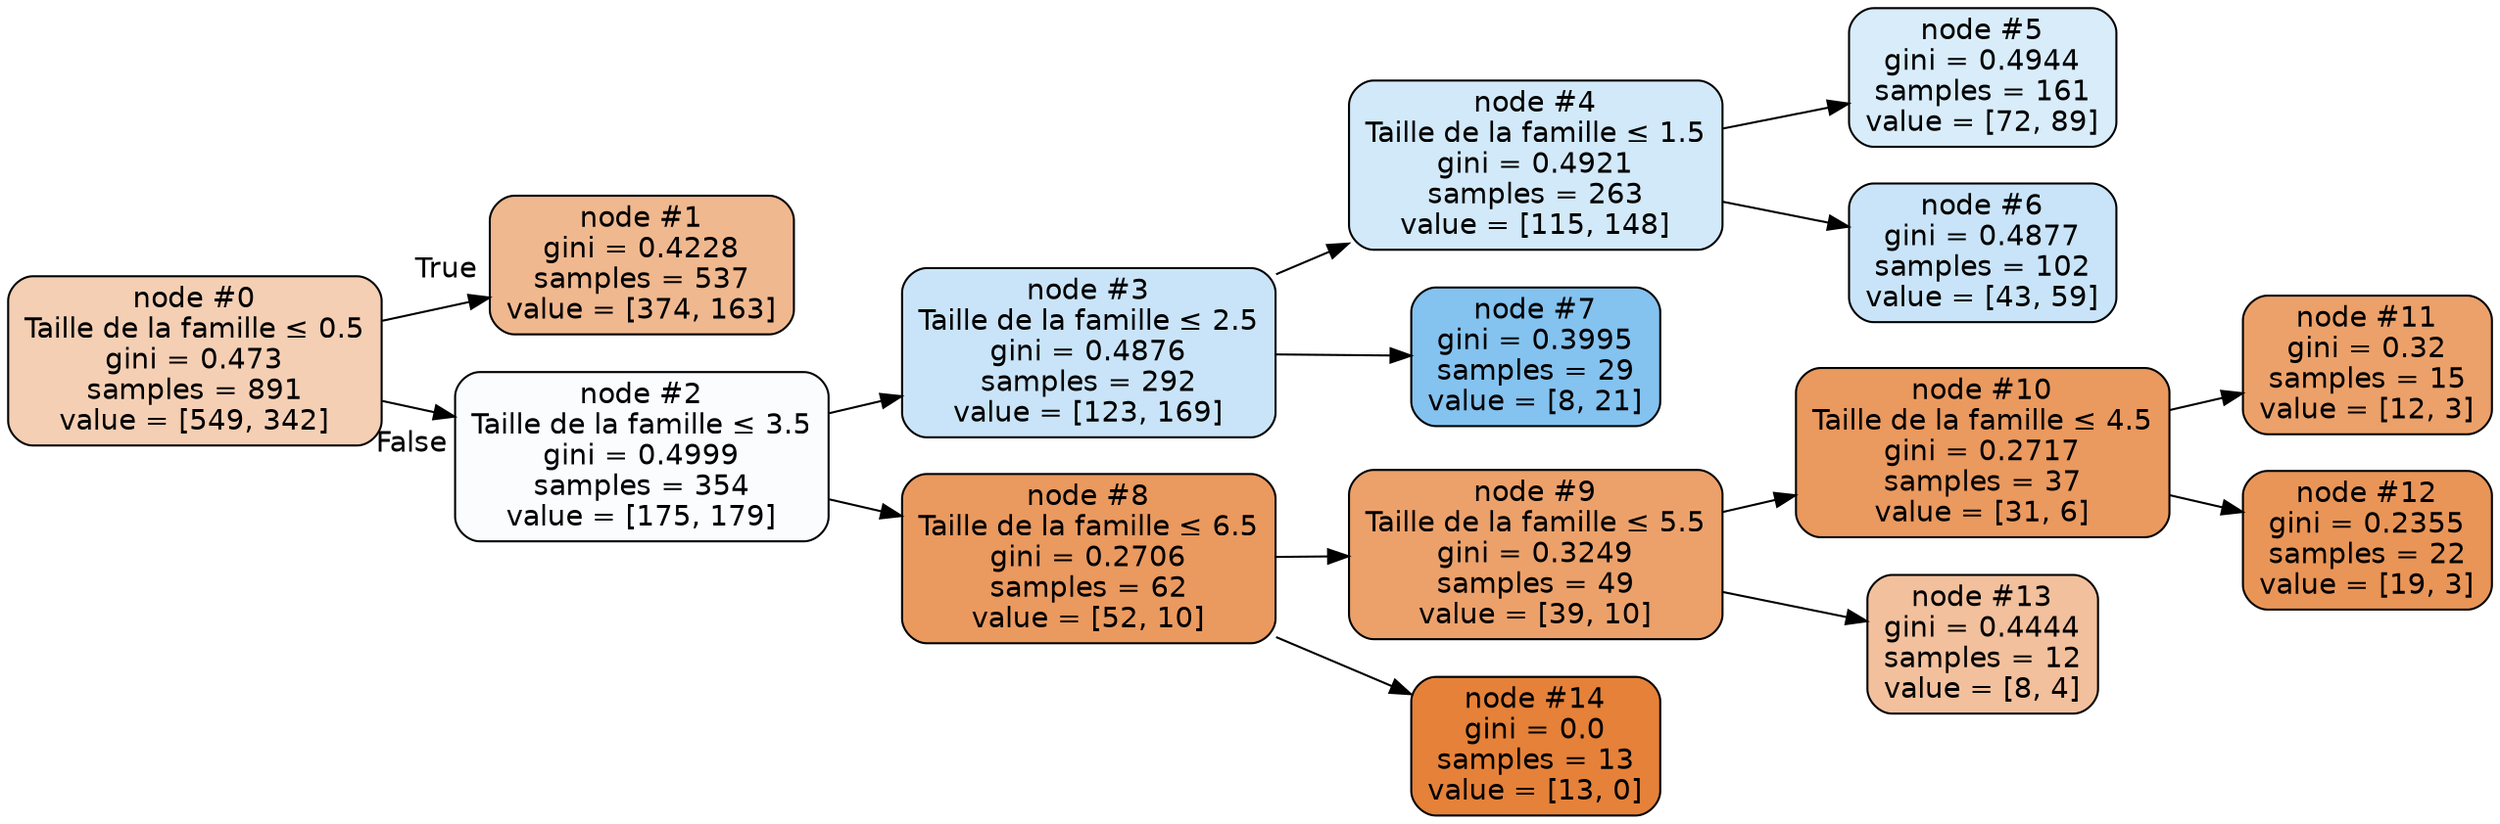digraph Tree {
node [shape=box, style="filled, rounded", color="black", fontname=helvetica] ;
edge [fontname=helvetica] ;
rankdir=LR ;
0 [label=<node &#35;0<br/>Taille de la famille &le; 0.5<br/>gini = 0.473<br/>samples = 891<br/>value = [549, 342]>, fillcolor="#e5813960"] ;
1 [label=<node &#35;1<br/>gini = 0.4228<br/>samples = 537<br/>value = [374, 163]>, fillcolor="#e5813990"] ;
0 -> 1 [labeldistance=2.5, labelangle=-45, headlabel="True"] ;
2 [label=<node &#35;2<br/>Taille de la famille &le; 3.5<br/>gini = 0.4999<br/>samples = 354<br/>value = [175, 179]>, fillcolor="#399de506"] ;
0 -> 2 [labeldistance=2.5, labelangle=45, headlabel="False"] ;
3 [label=<node &#35;3<br/>Taille de la famille &le; 2.5<br/>gini = 0.4876<br/>samples = 292<br/>value = [123, 169]>, fillcolor="#399de545"] ;
2 -> 3 ;
4 [label=<node &#35;4<br/>Taille de la famille &le; 1.5<br/>gini = 0.4921<br/>samples = 263<br/>value = [115, 148]>, fillcolor="#399de539"] ;
3 -> 4 ;
5 [label=<node &#35;5<br/>gini = 0.4944<br/>samples = 161<br/>value = [72, 89]>, fillcolor="#399de531"] ;
4 -> 5 ;
6 [label=<node &#35;6<br/>gini = 0.4877<br/>samples = 102<br/>value = [43, 59]>, fillcolor="#399de545"] ;
4 -> 6 ;
7 [label=<node &#35;7<br/>gini = 0.3995<br/>samples = 29<br/>value = [8, 21]>, fillcolor="#399de59e"] ;
3 -> 7 ;
8 [label=<node &#35;8<br/>Taille de la famille &le; 6.5<br/>gini = 0.2706<br/>samples = 62<br/>value = [52, 10]>, fillcolor="#e58139ce"] ;
2 -> 8 ;
9 [label=<node &#35;9<br/>Taille de la famille &le; 5.5<br/>gini = 0.3249<br/>samples = 49<br/>value = [39, 10]>, fillcolor="#e58139be"] ;
8 -> 9 ;
10 [label=<node &#35;10<br/>Taille de la famille &le; 4.5<br/>gini = 0.2717<br/>samples = 37<br/>value = [31, 6]>, fillcolor="#e58139ce"] ;
9 -> 10 ;
11 [label=<node &#35;11<br/>gini = 0.32<br/>samples = 15<br/>value = [12, 3]>, fillcolor="#e58139bf"] ;
10 -> 11 ;
12 [label=<node &#35;12<br/>gini = 0.2355<br/>samples = 22<br/>value = [19, 3]>, fillcolor="#e58139d7"] ;
10 -> 12 ;
13 [label=<node &#35;13<br/>gini = 0.4444<br/>samples = 12<br/>value = [8, 4]>, fillcolor="#e581397f"] ;
9 -> 13 ;
14 [label=<node &#35;14<br/>gini = 0.0<br/>samples = 13<br/>value = [13, 0]>, fillcolor="#e58139ff"] ;
8 -> 14 ;
}